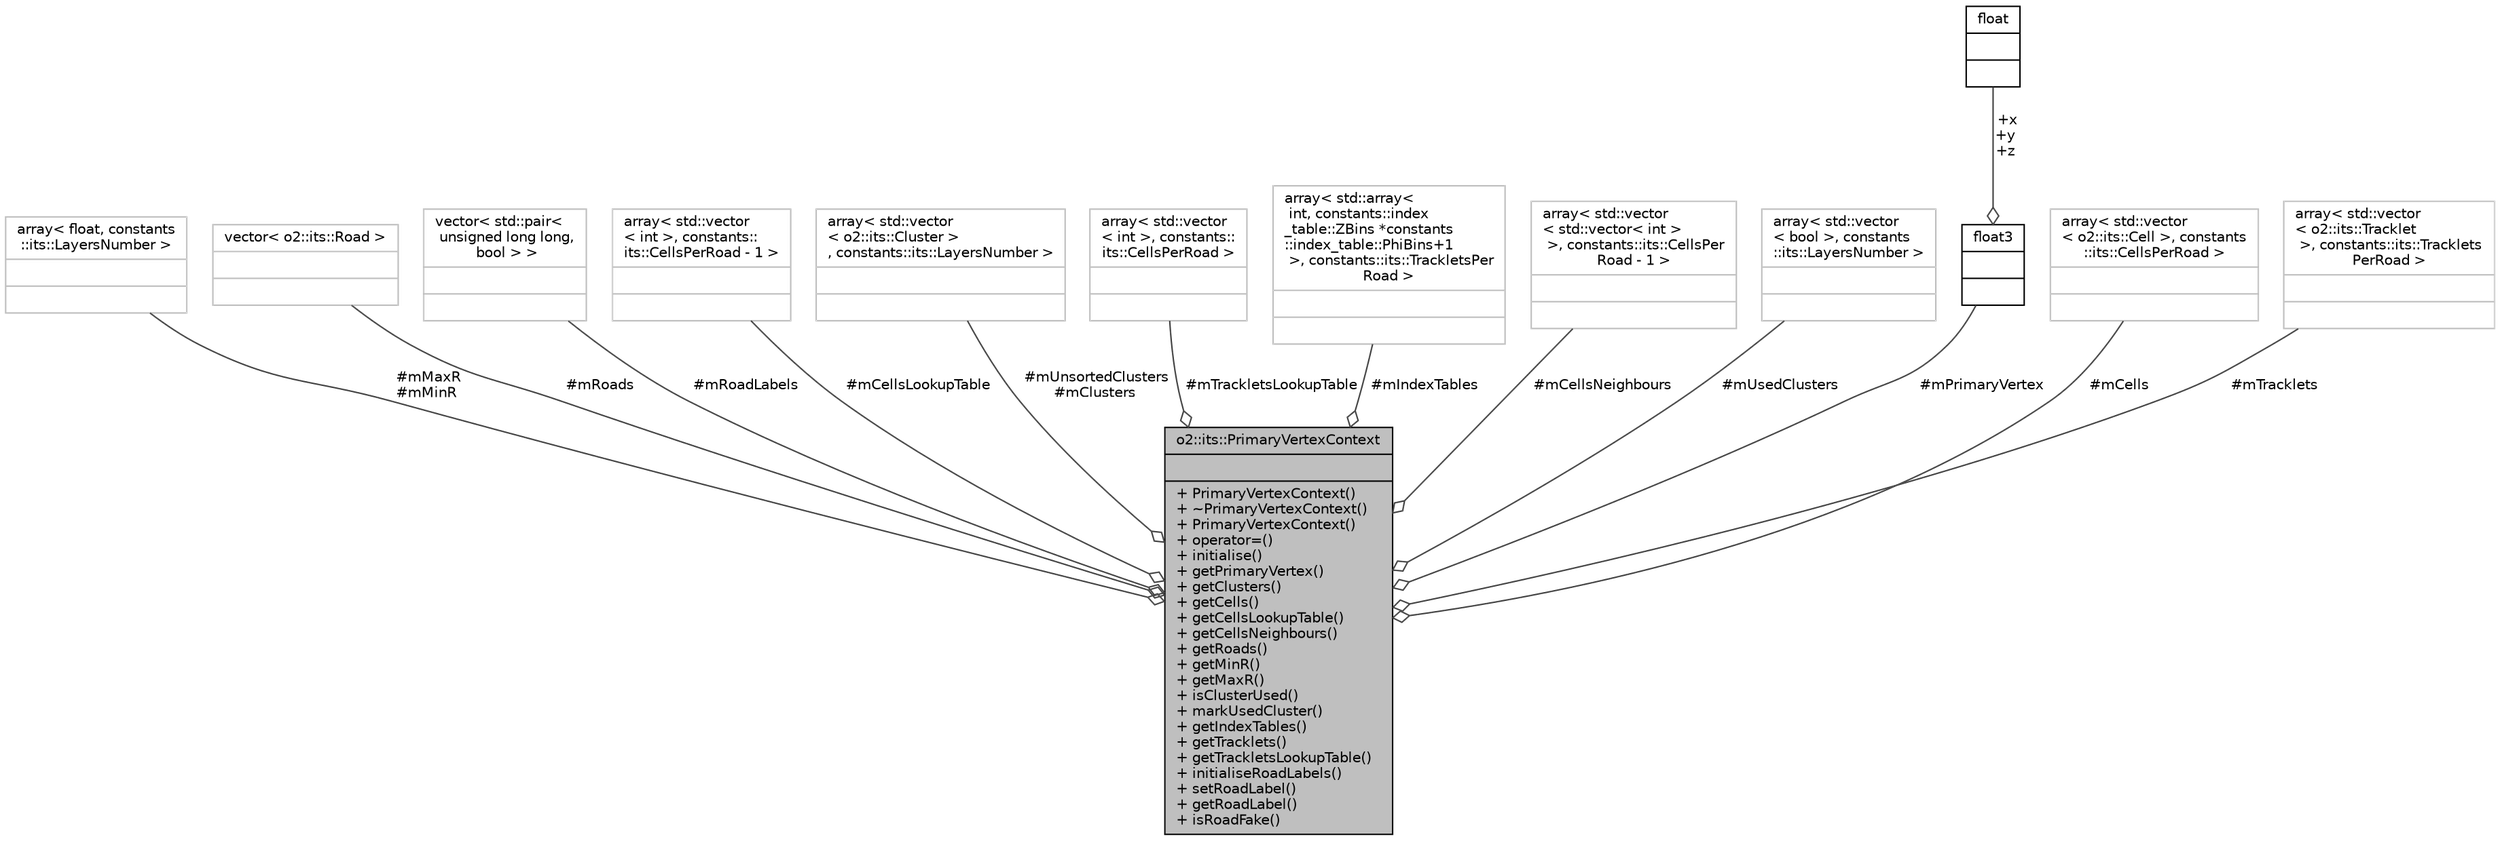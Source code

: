 digraph "o2::its::PrimaryVertexContext"
{
 // INTERACTIVE_SVG=YES
  bgcolor="transparent";
  edge [fontname="Helvetica",fontsize="10",labelfontname="Helvetica",labelfontsize="10"];
  node [fontname="Helvetica",fontsize="10",shape=record];
  Node2 [label="{o2::its::PrimaryVertexContext\n||+ PrimaryVertexContext()\l+ ~PrimaryVertexContext()\l+ PrimaryVertexContext()\l+ operator=()\l+ initialise()\l+ getPrimaryVertex()\l+ getClusters()\l+ getCells()\l+ getCellsLookupTable()\l+ getCellsNeighbours()\l+ getRoads()\l+ getMinR()\l+ getMaxR()\l+ isClusterUsed()\l+ markUsedCluster()\l+ getIndexTables()\l+ getTracklets()\l+ getTrackletsLookupTable()\l+ initialiseRoadLabels()\l+ setRoadLabel()\l+ getRoadLabel()\l+ isRoadFake()\l}",height=0.2,width=0.4,color="black", fillcolor="grey75", style="filled", fontcolor="black"];
  Node3 -> Node2 [color="grey25",fontsize="10",style="solid",label=" #mMaxR\n#mMinR" ,arrowhead="odiamond",fontname="Helvetica"];
  Node3 [label="{array\< float, constants\l::its::LayersNumber \>\n||}",height=0.2,width=0.4,color="grey75"];
  Node4 -> Node2 [color="grey25",fontsize="10",style="solid",label=" #mRoads" ,arrowhead="odiamond",fontname="Helvetica"];
  Node4 [label="{vector\< o2::its::Road \>\n||}",height=0.2,width=0.4,color="grey75"];
  Node5 -> Node2 [color="grey25",fontsize="10",style="solid",label=" #mRoadLabels" ,arrowhead="odiamond",fontname="Helvetica"];
  Node5 [label="{vector\< std::pair\<\l unsigned long long,\l bool \> \>\n||}",height=0.2,width=0.4,color="grey75"];
  Node6 -> Node2 [color="grey25",fontsize="10",style="solid",label=" #mCellsLookupTable" ,arrowhead="odiamond",fontname="Helvetica"];
  Node6 [label="{array\< std::vector\l\< int \>, constants::\lits::CellsPerRoad - 1 \>\n||}",height=0.2,width=0.4,color="grey75"];
  Node7 -> Node2 [color="grey25",fontsize="10",style="solid",label=" #mUnsortedClusters\n#mClusters" ,arrowhead="odiamond",fontname="Helvetica"];
  Node7 [label="{array\< std::vector\l\< o2::its::Cluster \>\l, constants::its::LayersNumber \>\n||}",height=0.2,width=0.4,color="grey75"];
  Node8 -> Node2 [color="grey25",fontsize="10",style="solid",label=" #mTrackletsLookupTable" ,arrowhead="odiamond",fontname="Helvetica"];
  Node8 [label="{array\< std::vector\l\< int \>, constants::\lits::CellsPerRoad \>\n||}",height=0.2,width=0.4,color="grey75"];
  Node9 -> Node2 [color="grey25",fontsize="10",style="solid",label=" #mIndexTables" ,arrowhead="odiamond",fontname="Helvetica"];
  Node9 [label="{array\< std::array\<\l int, constants::index\l_table::ZBins *constants\l::index_table::PhiBins+1\l \>, constants::its::TrackletsPer\lRoad \>\n||}",height=0.2,width=0.4,color="grey75"];
  Node10 -> Node2 [color="grey25",fontsize="10",style="solid",label=" #mCellsNeighbours" ,arrowhead="odiamond",fontname="Helvetica"];
  Node10 [label="{array\< std::vector\l\< std::vector\< int \>\l \>, constants::its::CellsPer\lRoad - 1 \>\n||}",height=0.2,width=0.4,color="grey75"];
  Node11 -> Node2 [color="grey25",fontsize="10",style="solid",label=" #mUsedClusters" ,arrowhead="odiamond",fontname="Helvetica"];
  Node11 [label="{array\< std::vector\l\< bool \>, constants\l::its::LayersNumber \>\n||}",height=0.2,width=0.4,color="grey75"];
  Node12 -> Node2 [color="grey25",fontsize="10",style="solid",label=" #mPrimaryVertex" ,arrowhead="odiamond",fontname="Helvetica"];
  Node12 [label="{float3\n||}",height=0.2,width=0.4,color="black",URL="$d9/d19/structfloat3.html"];
  Node13 -> Node12 [color="grey25",fontsize="10",style="solid",label=" +x\n+y\n+z" ,arrowhead="odiamond",fontname="Helvetica"];
  Node13 [label="{float\n||}",height=0.2,width=0.4,color="black",URL="$d4/dc3/classfloat.html"];
  Node14 -> Node2 [color="grey25",fontsize="10",style="solid",label=" #mCells" ,arrowhead="odiamond",fontname="Helvetica"];
  Node14 [label="{array\< std::vector\l\< o2::its::Cell \>, constants\l::its::CellsPerRoad \>\n||}",height=0.2,width=0.4,color="grey75"];
  Node15 -> Node2 [color="grey25",fontsize="10",style="solid",label=" #mTracklets" ,arrowhead="odiamond",fontname="Helvetica"];
  Node15 [label="{array\< std::vector\l\< o2::its::Tracklet\l \>, constants::its::Tracklets\lPerRoad \>\n||}",height=0.2,width=0.4,color="grey75"];
}
